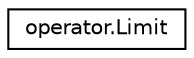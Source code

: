 digraph "Graphical Class Hierarchy"
{
 // LATEX_PDF_SIZE
  edge [fontname="Helvetica",fontsize="10",labelfontname="Helvetica",labelfontsize="10"];
  node [fontname="Helvetica",fontsize="10",shape=record];
  rankdir="LR";
  Node0 [label="operator.Limit",height=0.2,width=0.4,color="black", fillcolor="white", style="filled",URL="$classoperator_1_1Limit.html",tooltip=" "];
}
